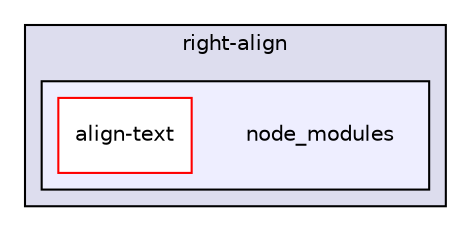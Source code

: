 digraph "gulp-src/node_modules/gulp-uglify/node_modules/uglify-js/node_modules/yargs/node_modules/cliui/node_modules/right-align/node_modules" {
  compound=true
  node [ fontsize="10", fontname="Helvetica"];
  edge [ labelfontsize="10", labelfontname="Helvetica"];
  subgraph clusterdir_501b588b621ee4c8fc45908bb2a19d90 {
    graph [ bgcolor="#ddddee", pencolor="black", label="right-align" fontname="Helvetica", fontsize="10", URL="dir_501b588b621ee4c8fc45908bb2a19d90.html"]
  subgraph clusterdir_2238930c0d42731c2a5035b99cf56623 {
    graph [ bgcolor="#eeeeff", pencolor="black", label="" URL="dir_2238930c0d42731c2a5035b99cf56623.html"];
    dir_2238930c0d42731c2a5035b99cf56623 [shape=plaintext label="node_modules"];
    dir_7e2d4e4aad1289b915ff647c880e0d22 [shape=box label="align-text" color="red" fillcolor="white" style="filled" URL="dir_7e2d4e4aad1289b915ff647c880e0d22.html"];
  }
  }
}
